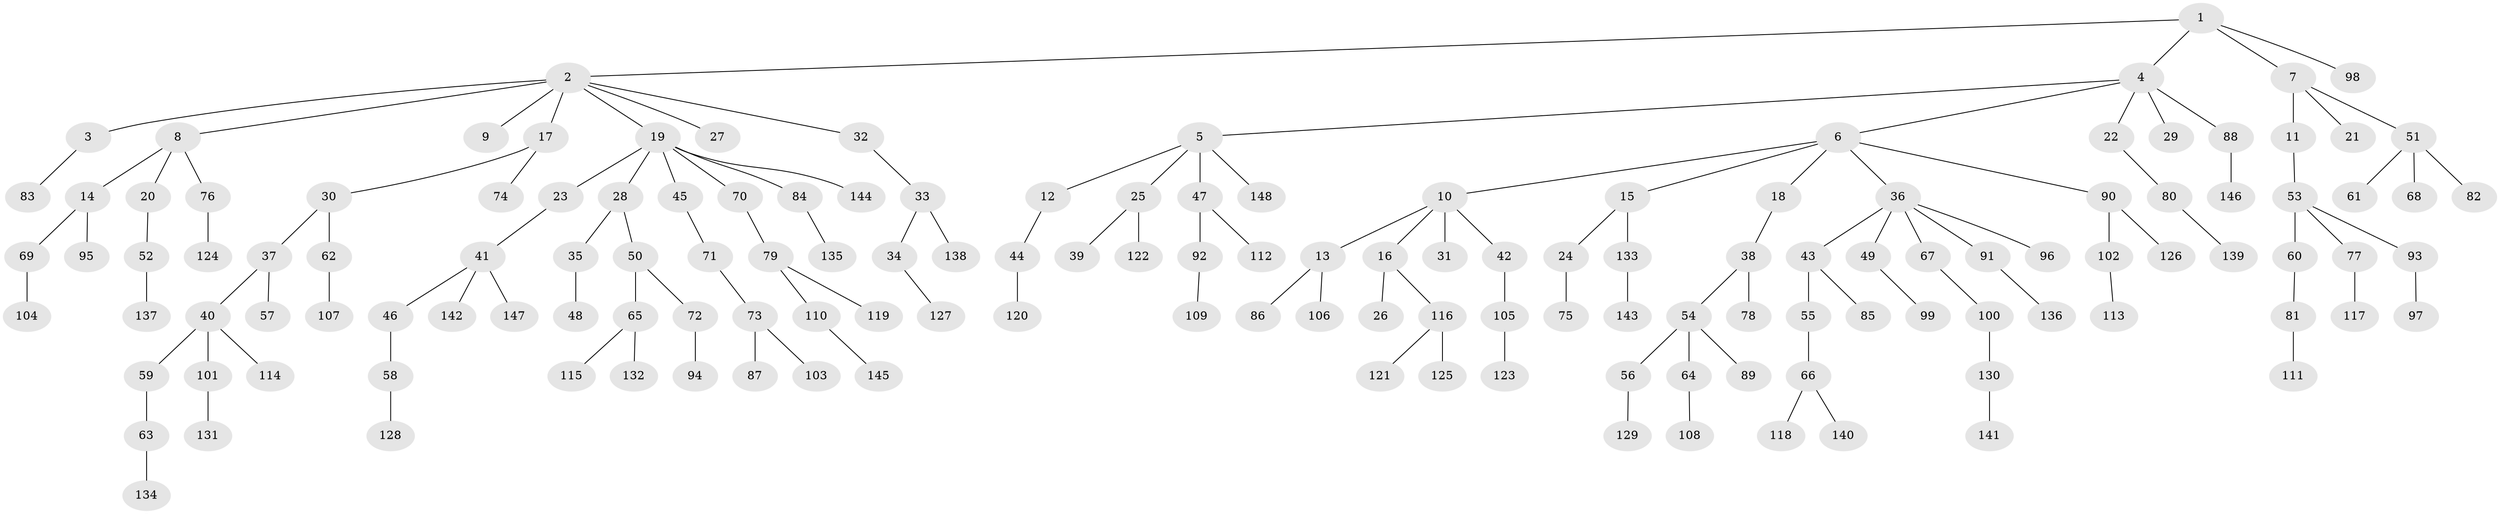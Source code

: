 // coarse degree distribution, {6: 0.04040404040404041, 7: 0.030303030303030304, 1: 0.5555555555555556, 4: 0.030303030303030304, 5: 0.020202020202020204, 2: 0.2222222222222222, 3: 0.10101010101010101}
// Generated by graph-tools (version 1.1) at 2025/24/03/03/25 07:24:08]
// undirected, 148 vertices, 147 edges
graph export_dot {
graph [start="1"]
  node [color=gray90,style=filled];
  1;
  2;
  3;
  4;
  5;
  6;
  7;
  8;
  9;
  10;
  11;
  12;
  13;
  14;
  15;
  16;
  17;
  18;
  19;
  20;
  21;
  22;
  23;
  24;
  25;
  26;
  27;
  28;
  29;
  30;
  31;
  32;
  33;
  34;
  35;
  36;
  37;
  38;
  39;
  40;
  41;
  42;
  43;
  44;
  45;
  46;
  47;
  48;
  49;
  50;
  51;
  52;
  53;
  54;
  55;
  56;
  57;
  58;
  59;
  60;
  61;
  62;
  63;
  64;
  65;
  66;
  67;
  68;
  69;
  70;
  71;
  72;
  73;
  74;
  75;
  76;
  77;
  78;
  79;
  80;
  81;
  82;
  83;
  84;
  85;
  86;
  87;
  88;
  89;
  90;
  91;
  92;
  93;
  94;
  95;
  96;
  97;
  98;
  99;
  100;
  101;
  102;
  103;
  104;
  105;
  106;
  107;
  108;
  109;
  110;
  111;
  112;
  113;
  114;
  115;
  116;
  117;
  118;
  119;
  120;
  121;
  122;
  123;
  124;
  125;
  126;
  127;
  128;
  129;
  130;
  131;
  132;
  133;
  134;
  135;
  136;
  137;
  138;
  139;
  140;
  141;
  142;
  143;
  144;
  145;
  146;
  147;
  148;
  1 -- 2;
  1 -- 4;
  1 -- 7;
  1 -- 98;
  2 -- 3;
  2 -- 8;
  2 -- 9;
  2 -- 17;
  2 -- 19;
  2 -- 27;
  2 -- 32;
  3 -- 83;
  4 -- 5;
  4 -- 6;
  4 -- 22;
  4 -- 29;
  4 -- 88;
  5 -- 12;
  5 -- 25;
  5 -- 47;
  5 -- 148;
  6 -- 10;
  6 -- 15;
  6 -- 18;
  6 -- 36;
  6 -- 90;
  7 -- 11;
  7 -- 21;
  7 -- 51;
  8 -- 14;
  8 -- 20;
  8 -- 76;
  10 -- 13;
  10 -- 16;
  10 -- 31;
  10 -- 42;
  11 -- 53;
  12 -- 44;
  13 -- 86;
  13 -- 106;
  14 -- 69;
  14 -- 95;
  15 -- 24;
  15 -- 133;
  16 -- 26;
  16 -- 116;
  17 -- 30;
  17 -- 74;
  18 -- 38;
  19 -- 23;
  19 -- 28;
  19 -- 45;
  19 -- 70;
  19 -- 84;
  19 -- 144;
  20 -- 52;
  22 -- 80;
  23 -- 41;
  24 -- 75;
  25 -- 39;
  25 -- 122;
  28 -- 35;
  28 -- 50;
  30 -- 37;
  30 -- 62;
  32 -- 33;
  33 -- 34;
  33 -- 138;
  34 -- 127;
  35 -- 48;
  36 -- 43;
  36 -- 49;
  36 -- 67;
  36 -- 91;
  36 -- 96;
  37 -- 40;
  37 -- 57;
  38 -- 54;
  38 -- 78;
  40 -- 59;
  40 -- 101;
  40 -- 114;
  41 -- 46;
  41 -- 142;
  41 -- 147;
  42 -- 105;
  43 -- 55;
  43 -- 85;
  44 -- 120;
  45 -- 71;
  46 -- 58;
  47 -- 92;
  47 -- 112;
  49 -- 99;
  50 -- 65;
  50 -- 72;
  51 -- 61;
  51 -- 68;
  51 -- 82;
  52 -- 137;
  53 -- 60;
  53 -- 77;
  53 -- 93;
  54 -- 56;
  54 -- 64;
  54 -- 89;
  55 -- 66;
  56 -- 129;
  58 -- 128;
  59 -- 63;
  60 -- 81;
  62 -- 107;
  63 -- 134;
  64 -- 108;
  65 -- 115;
  65 -- 132;
  66 -- 118;
  66 -- 140;
  67 -- 100;
  69 -- 104;
  70 -- 79;
  71 -- 73;
  72 -- 94;
  73 -- 87;
  73 -- 103;
  76 -- 124;
  77 -- 117;
  79 -- 110;
  79 -- 119;
  80 -- 139;
  81 -- 111;
  84 -- 135;
  88 -- 146;
  90 -- 102;
  90 -- 126;
  91 -- 136;
  92 -- 109;
  93 -- 97;
  100 -- 130;
  101 -- 131;
  102 -- 113;
  105 -- 123;
  110 -- 145;
  116 -- 121;
  116 -- 125;
  130 -- 141;
  133 -- 143;
}
